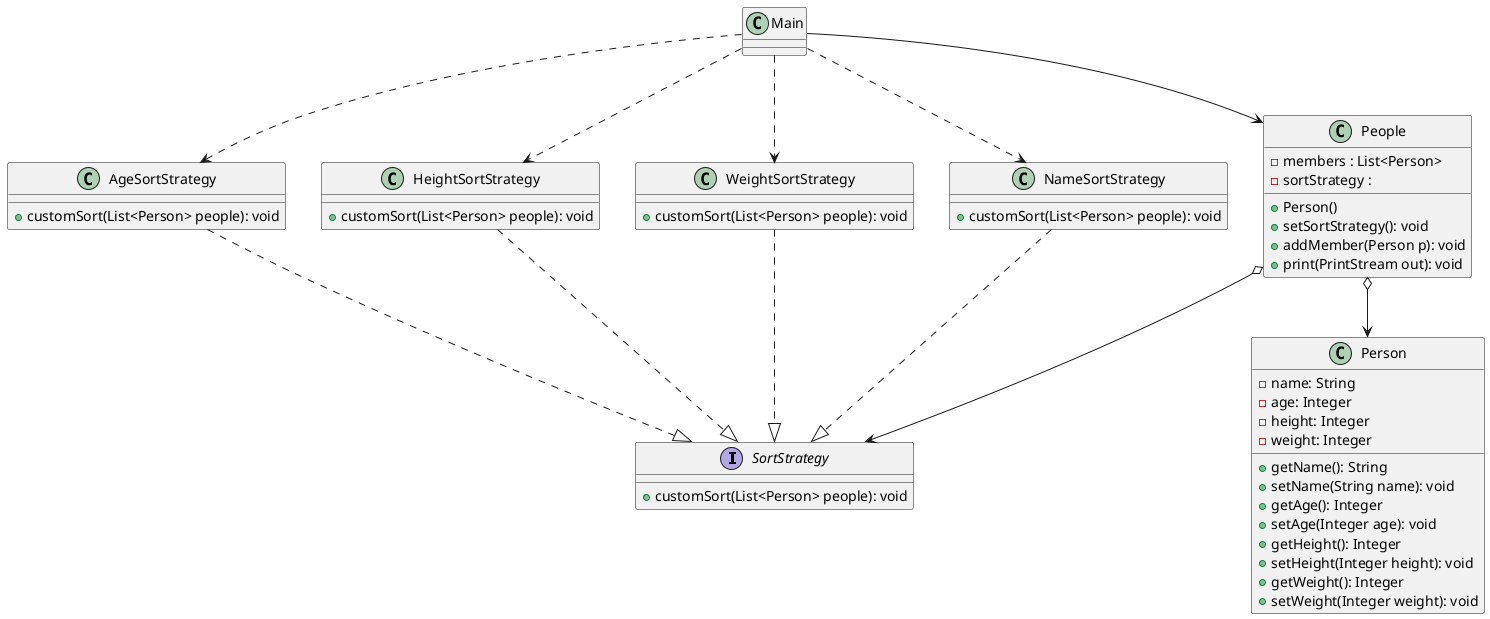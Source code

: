 @startuml Behavioral Design Pattern 2
interface SortStrategy{
    +customSort(List<Person> people): void
}
class People {
    -members : List<Person>
    -sortStrategy : 
    +Person()
    +setSortStrategy(): void
    +addMember(Person p): void
    +print(PrintStream out): void
}
class AgeSortStrategy {
    +customSort(List<Person> people): void
}
class HeightSortStrategy {
     +customSort(List<Person> people): void
}
class WeightSortStrategy {
     +customSort(List<Person> people): void
}
class NameSortStrategy {
     +customSort(List<Person> people): void
}
class Person {
    -name: String
    -age: Integer
    -height: Integer
    -weight: Integer
    +getName(): String
    +setName(String name): void
    +getAge(): Integer
    +setAge(Integer age): void
    +getHeight(): Integer
    +setHeight(Integer height): void
    +getWeight(): Integer
    +setWeight(Integer weight): void
}
class Main
Main --> People
Main -[dashed]-> AgeSortStrategy
Main -[dashed]-> HeightSortStrategy
Main -[dashed]-> WeightSortStrategy
Main -[dashed]-> NameSortStrategy
People o--> Person
People o--> SortStrategy
AgeSortStrategy -[dashed]-|> SortStrategy
HeightSortStrategy -[dashed]-|> SortStrategy
WeightSortStrategy -[dashed]-|> SortStrategy
NameSortStrategy -[dashed]-|> SortStrategy
@enduml